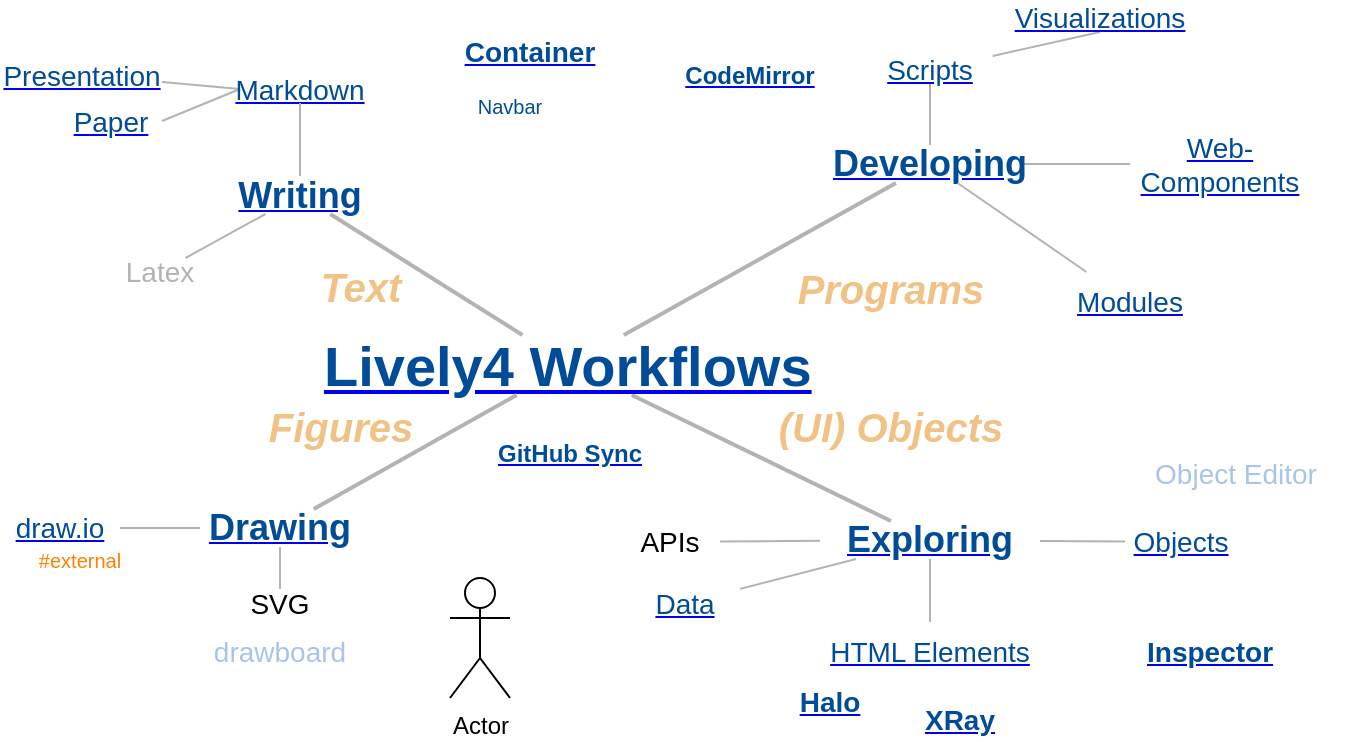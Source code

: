 <mxfile version="12.1.8" type="github" pages="1">
  <diagram name="Page-1" id="97a40813-6b03-0c74-37c1-0168de264b11">
    <mxGraphModel dx="700" dy="576" grid="1" gridSize="10" guides="1" tooltips="1" connect="1" arrows="1" fold="1" page="1" pageScale="1" pageWidth="700" pageHeight="400" background="#ffffff" math="0" shadow="0">
      <root>
        <mxCell id="0"/>
        <mxCell id="1" parent="0"/>
        <mxCell id="0TSWJhDB3ERVW5bUqQgN-13" style="edgeStyle=none;orthogonalLoop=1;jettySize=auto;html=1;endArrow=none;fontSize=18;fontColor=#808080;strokeWidth=2;strokeColor=#B3B3B3;" parent="1" source="0TSWJhDB3ERVW5bUqQgN-1" target="0TSWJhDB3ERVW5bUqQgN-2" edge="1">
          <mxGeometry relative="1" as="geometry"/>
        </mxCell>
        <mxCell id="0TSWJhDB3ERVW5bUqQgN-22" style="edgeStyle=none;orthogonalLoop=1;jettySize=auto;html=1;endArrow=none;strokeColor=#B3B3B3;strokeWidth=2;fontSize=18;fontColor=#808080;" parent="1" source="0TSWJhDB3ERVW5bUqQgN-1" target="0TSWJhDB3ERVW5bUqQgN-16" edge="1">
          <mxGeometry relative="1" as="geometry"/>
        </mxCell>
        <UserObject label="&lt;a href=&quot;../workflows/index.md&quot;&gt;&lt;font color=&quot;#004c99&quot;&gt;Lively4 Workflows&lt;/font&gt;&lt;/a&gt;" id="0TSWJhDB3ERVW5bUqQgN-1">
          <mxCell style="text;html=1;fontSize=28;fontColor=#004C99;fontStyle=1;verticalAlign=middle;" parent="1" vertex="1">
            <mxGeometry x="170" y="189.5" width="250" height="30" as="geometry"/>
          </mxCell>
        </UserObject>
        <mxCell id="DPRi2njI6-Kurb0PHNIT-4" style="edgeStyle=none;orthogonalLoop=1;jettySize=auto;html=1;endArrow=none;strokeColor=#B3B3B3;strokeWidth=1;fontSize=20;fontColor=#F0C286;" parent="1" source="0TSWJhDB3ERVW5bUqQgN-2" target="DPRi2njI6-Kurb0PHNIT-1" edge="1">
          <mxGeometry relative="1" as="geometry"/>
        </mxCell>
        <mxCell id="0TSWJhDB3ERVW5bUqQgN-2" value="&lt;b&gt;&lt;a href=&quot;../workflows/exploring.md&quot;&gt;&lt;font color=&quot;#004c99&quot;&gt;Exploring&lt;/font&gt;&lt;/a&gt;&lt;/b&gt;" style="text;html=1;strokeColor=none;fillColor=none;align=center;verticalAlign=middle;whiteSpace=wrap;rounded=0;fontSize=18;" parent="1" vertex="1">
          <mxGeometry x="420" y="282.5" width="110" height="19" as="geometry"/>
        </mxCell>
        <mxCell id="DPRi2njI6-Kurb0PHNIT-1" value="&lt;a href=&quot;../workflows/objects.md&quot;&gt;&lt;font color=&quot;#004c99&quot;&gt;Objects&lt;/font&gt;&lt;/a&gt;" style="text;html=1;strokeColor=none;fillColor=none;align=center;verticalAlign=middle;whiteSpace=wrap;rounded=0;fontSize=14;" parent="1" vertex="1">
          <mxGeometry x="572.5" y="283.5" width="55" height="19" as="geometry"/>
        </mxCell>
        <mxCell id="0TSWJhDB3ERVW5bUqQgN-36" value="&lt;a href=&quot;../tools/halo.md&quot;&gt;&lt;font color=&quot;#004c99&quot;&gt;Halo&lt;/font&gt;&lt;/a&gt;" style="text;html=1;strokeColor=none;fillColor=none;align=center;verticalAlign=middle;whiteSpace=wrap;rounded=0;fontSize=14;fontColor=#004C99;fontStyle=1" parent="1" vertex="1">
          <mxGeometry x="395" y="363" width="60" height="19" as="geometry"/>
        </mxCell>
        <mxCell id="0TSWJhDB3ERVW5bUqQgN-44" style="edgeStyle=none;orthogonalLoop=1;jettySize=auto;html=1;endArrow=none;strokeColor=#B3B3B3;strokeWidth=1;fontSize=14;fontColor=#004C99;" parent="1" source="0TSWJhDB3ERVW5bUqQgN-3" target="0TSWJhDB3ERVW5bUqQgN-43" edge="1">
          <mxGeometry relative="1" as="geometry"/>
        </mxCell>
        <mxCell id="0TSWJhDB3ERVW5bUqQgN-3" value="&lt;b&gt;&lt;a href=&quot;../workflows/drawing.md&quot;&gt;&lt;font color=&quot;#004c99&quot;&gt;Drawing&lt;/font&gt;&lt;/a&gt;&lt;/b&gt;" style="text;html=1;strokeColor=none;fillColor=none;align=center;verticalAlign=middle;whiteSpace=wrap;rounded=0;fontSize=18;" parent="1" vertex="1">
          <mxGeometry x="110" y="276.5" width="80" height="19" as="geometry"/>
        </mxCell>
        <mxCell id="0TSWJhDB3ERVW5bUqQgN-21" style="edgeStyle=none;orthogonalLoop=1;jettySize=auto;html=1;endArrow=none;strokeColor=#B3B3B3;strokeWidth=1;fontSize=18;fontColor=#808080;" parent="1" source="0TSWJhDB3ERVW5bUqQgN-4" target="0TSWJhDB3ERVW5bUqQgN-18" edge="1">
          <mxGeometry relative="1" as="geometry"/>
        </mxCell>
        <mxCell id="0TSWJhDB3ERVW5bUqQgN-4" value="&lt;b&gt;&lt;a href=&quot;../workflows/writing.md&quot;&gt;&lt;font color=&quot;#004c99&quot;&gt;Writing&lt;/font&gt;&lt;/a&gt;&lt;/b&gt;" style="text;html=1;strokeColor=none;fillColor=none;align=center;verticalAlign=middle;whiteSpace=wrap;rounded=0;fontSize=18;" parent="1" vertex="1">
          <mxGeometry x="90" y="110" width="140" height="19" as="geometry"/>
        </mxCell>
        <mxCell id="0TSWJhDB3ERVW5bUqQgN-12" value="" style="endArrow=none;html=1;fontSize=18;fontColor=#808080;strokeColor=#B3B3B3;strokeWidth=2;" parent="1" source="0TSWJhDB3ERVW5bUqQgN-4" target="0TSWJhDB3ERVW5bUqQgN-1" edge="1">
          <mxGeometry width="50" height="50" relative="1" as="geometry">
            <mxPoint x="233.182" y="319.5" as="sourcePoint"/>
            <mxPoint x="298.636" y="239.5" as="targetPoint"/>
          </mxGeometry>
        </mxCell>
        <mxCell id="0TSWJhDB3ERVW5bUqQgN-14" value="#external" style="text;html=1;strokeColor=none;fillColor=none;align=center;verticalAlign=middle;whiteSpace=wrap;rounded=0;fontSize=10;fontColor=#FF8000;" parent="1" vertex="1">
          <mxGeometry x="25" y="296.5" width="50" height="10" as="geometry"/>
        </mxCell>
        <mxCell id="0TSWJhDB3ERVW5bUqQgN-24" value="" style="edgeStyle=none;orthogonalLoop=1;jettySize=auto;html=1;endArrow=none;strokeColor=#B3B3B3;strokeWidth=1;fontSize=18;fontColor=#808080;" parent="1" source="0TSWJhDB3ERVW5bUqQgN-15" target="0TSWJhDB3ERVW5bUqQgN-3" edge="1">
          <mxGeometry relative="1" as="geometry">
            <mxPoint x="-11" y="286.5" as="targetPoint"/>
          </mxGeometry>
        </mxCell>
        <mxCell id="0TSWJhDB3ERVW5bUqQgN-15" value="&lt;a href=&quot;../workflows/drawio.md&quot;&gt;&lt;font color=&quot;#004c99&quot;&gt;draw.io&lt;/font&gt;&lt;/a&gt;" style="text;html=1;strokeColor=none;fillColor=none;align=center;verticalAlign=middle;whiteSpace=wrap;rounded=0;fontSize=14;" parent="1" vertex="1">
          <mxGeometry x="10" y="279" width="60" height="14" as="geometry"/>
        </mxCell>
        <mxCell id="0TSWJhDB3ERVW5bUqQgN-31" style="edgeStyle=none;orthogonalLoop=1;jettySize=auto;html=1;endArrow=none;strokeColor=#B3B3B3;strokeWidth=1;fontSize=18;fontColor=#808080;" parent="1" source="0TSWJhDB3ERVW5bUqQgN-16" target="0TSWJhDB3ERVW5bUqQgN-27" edge="1">
          <mxGeometry relative="1" as="geometry"/>
        </mxCell>
        <UserObject label="&lt;b&gt;&lt;a href=&quot;../workflows/developing.md&quot;&gt;&lt;font color=&quot;#004c99&quot;&gt;Developing&lt;/font&gt;&lt;/a&gt;&lt;/b&gt;" id="0TSWJhDB3ERVW5bUqQgN-16">
          <mxCell style="text;html=1;strokeColor=none;fillColor=none;align=center;verticalAlign=middle;whiteSpace=wrap;rounded=0;fontSize=18;fontColor=#000000;" parent="1" vertex="1">
            <mxGeometry x="430" y="94.5" width="90" height="19" as="geometry"/>
          </mxCell>
        </UserObject>
        <mxCell id="FIq0eb9bhNBDXf4jX-hK-5" style="edgeStyle=none;orthogonalLoop=1;jettySize=auto;html=1;endArrow=none;strokeColor=#B3B3B3;strokeWidth=1;fontSize=18;fontColor=#808080;exitX=0;exitY=0.5;exitDx=0;exitDy=0;entryX=0.5;entryY=0;entryDx=0;entryDy=0;" parent="1" source="0TSWJhDB3ERVW5bUqQgN-17" target="FIq0eb9bhNBDXf4jX-hK-3" edge="1">
          <mxGeometry relative="1" as="geometry"/>
        </mxCell>
        <mxCell id="FIq0eb9bhNBDXf4jX-hK-6" style="edgeStyle=none;orthogonalLoop=1;jettySize=auto;html=1;endArrow=none;strokeColor=#B3B3B3;strokeWidth=1;fontSize=18;fontColor=#808080;exitX=0;exitY=0.5;exitDx=0;exitDy=0;entryX=1;entryY=0.75;entryDx=0;entryDy=0;" parent="1" source="0TSWJhDB3ERVW5bUqQgN-17" target="FIq0eb9bhNBDXf4jX-hK-1" edge="1">
          <mxGeometry relative="1" as="geometry">
            <mxPoint x="110" y="43" as="targetPoint"/>
          </mxGeometry>
        </mxCell>
        <mxCell id="0TSWJhDB3ERVW5bUqQgN-17" value="&lt;a href=&quot;../workflows/markdown.md&quot;&gt;&lt;font color=&quot;#004c99&quot;&gt;Markdown&lt;/font&gt;&lt;/a&gt;" style="text;html=1;strokeColor=none;fillColor=none;align=center;verticalAlign=middle;whiteSpace=wrap;rounded=0;fontSize=14;" parent="1" vertex="1">
          <mxGeometry x="130" y="59.5" width="60" height="14" as="geometry"/>
        </mxCell>
        <mxCell id="0TSWJhDB3ERVW5bUqQgN-18" value="Latex" style="text;html=1;strokeColor=none;fillColor=none;align=center;verticalAlign=middle;whiteSpace=wrap;rounded=0;fontSize=14;fontColor=#B3B3B3;" parent="1" vertex="1">
          <mxGeometry x="50" y="151" width="80" height="14" as="geometry"/>
        </mxCell>
        <mxCell id="0TSWJhDB3ERVW5bUqQgN-19" value="" style="endArrow=none;html=1;fontSize=18;fontColor=#808080;strokeColor=#B3B3B3;strokeWidth=2;" parent="1" source="0TSWJhDB3ERVW5bUqQgN-3" target="0TSWJhDB3ERVW5bUqQgN-1" edge="1">
          <mxGeometry width="50" height="50" relative="1" as="geometry">
            <mxPoint x="214.95" y="300" as="sourcePoint"/>
            <mxPoint x="285.1" y="229.5" as="targetPoint"/>
          </mxGeometry>
        </mxCell>
        <mxCell id="0TSWJhDB3ERVW5bUqQgN-20" value="" style="endArrow=none;html=1;fontSize=18;fontColor=#808080;strokeColor=#B3B3B3;strokeWidth=1;" parent="1" source="0TSWJhDB3ERVW5bUqQgN-17" target="0TSWJhDB3ERVW5bUqQgN-4" edge="1">
          <mxGeometry width="50" height="50" relative="1" as="geometry">
            <mxPoint x="324.95" y="210.5" as="sourcePoint"/>
            <mxPoint x="395.1" y="140" as="targetPoint"/>
          </mxGeometry>
        </mxCell>
        <mxCell id="0TSWJhDB3ERVW5bUqQgN-25" value="&lt;font color=&quot;#a9c4eb&quot;&gt;drawboard&lt;/font&gt;" style="text;html=1;strokeColor=none;fillColor=none;align=center;verticalAlign=middle;whiteSpace=wrap;rounded=0;fontSize=14;fontColor=#004C99;fontStyle=0;strokeOpacity=80;fillOpacity=80;" parent="1" vertex="1">
          <mxGeometry x="110" y="341" width="80" height="14" as="geometry"/>
        </mxCell>
        <mxCell id="0TSWJhDB3ERVW5bUqQgN-27" value="&lt;a href=&quot;../workflows/web-components.md&quot;&gt;&lt;font color=&quot;#004c99&quot;&gt;Web-Components&lt;/font&gt;&lt;/a&gt;" style="text;html=1;strokeColor=none;fillColor=none;align=center;verticalAlign=middle;whiteSpace=wrap;rounded=0;fontSize=14;" parent="1" vertex="1">
          <mxGeometry x="575" y="89" width="90" height="30" as="geometry"/>
        </mxCell>
        <mxCell id="0TSWJhDB3ERVW5bUqQgN-28" value="" style="endArrow=none;html=1;fontSize=18;fontColor=#808080;strokeColor=#B3B3B3;strokeWidth=1;" parent="1" source="0TSWJhDB3ERVW5bUqQgN-29" target="0TSWJhDB3ERVW5bUqQgN-16" edge="1">
          <mxGeometry width="50" height="50" relative="1" as="geometry">
            <mxPoint x="440" y="70" as="sourcePoint"/>
            <mxPoint x="188.25" y="120" as="targetPoint"/>
          </mxGeometry>
        </mxCell>
        <mxCell id="FIq0eb9bhNBDXf4jX-hK-11" style="edgeStyle=none;orthogonalLoop=1;jettySize=auto;html=1;entryX=0.5;entryY=1;entryDx=0;entryDy=0;endArrow=none;strokeColor=#B3B3B3;strokeWidth=1;fontSize=18;fontColor=#808080;" parent="1" source="0TSWJhDB3ERVW5bUqQgN-29" target="FIq0eb9bhNBDXf4jX-hK-10" edge="1">
          <mxGeometry relative="1" as="geometry"/>
        </mxCell>
        <mxCell id="0TSWJhDB3ERVW5bUqQgN-29" value="&lt;a href=&quot;../workflows/scripts.md&quot;&gt;&lt;font color=&quot;#004c99&quot;&gt;Scripts&lt;/font&gt;&lt;/a&gt;" style="text;html=1;strokeColor=none;fillColor=none;align=center;verticalAlign=middle;whiteSpace=wrap;rounded=0;fontSize=14;" parent="1" vertex="1">
          <mxGeometry x="435" y="50" width="80" height="14" as="geometry"/>
        </mxCell>
        <mxCell id="0TSWJhDB3ERVW5bUqQgN-32" value="&lt;a href=&quot;../workflows/modules.md&quot;&gt;&lt;font color=&quot;#004c99&quot;&gt;Modules&lt;/font&gt;&lt;/a&gt;" style="text;html=1;strokeColor=none;fillColor=none;align=center;verticalAlign=middle;whiteSpace=wrap;rounded=0;fontSize=14;" parent="1" vertex="1">
          <mxGeometry x="530" y="158" width="90" height="30" as="geometry"/>
        </mxCell>
        <mxCell id="0TSWJhDB3ERVW5bUqQgN-33" style="edgeStyle=none;orthogonalLoop=1;jettySize=auto;html=1;endArrow=none;strokeColor=#B3B3B3;strokeWidth=1;fontSize=18;fontColor=#808080;" parent="1" source="0TSWJhDB3ERVW5bUqQgN-16" target="0TSWJhDB3ERVW5bUqQgN-32" edge="1">
          <mxGeometry relative="1" as="geometry">
            <mxPoint x="590.0" y="120" as="sourcePoint"/>
            <mxPoint x="620.0" y="120" as="targetPoint"/>
          </mxGeometry>
        </mxCell>
        <mxCell id="0TSWJhDB3ERVW5bUqQgN-38" value="&lt;a href=&quot;../tools/container.md&quot;&gt;&lt;font color=&quot;#004c99&quot;&gt;Inspector&lt;/font&gt;&lt;/a&gt;" style="text;html=1;strokeColor=none;fillColor=none;align=center;verticalAlign=middle;whiteSpace=wrap;rounded=0;fontSize=14;fontColor=#004C99;fontStyle=1;" parent="1" vertex="1">
          <mxGeometry x="585" y="338.5" width="60" height="19" as="geometry"/>
        </mxCell>
        <mxCell id="0TSWJhDB3ERVW5bUqQgN-40" value="&lt;a href=&quot;../tools/container.md&quot;&gt;&lt;font color=&quot;#004c99&quot;&gt;Container&lt;/font&gt;&lt;/a&gt;" style="text;html=1;strokeColor=none;fillColor=none;align=center;verticalAlign=middle;whiteSpace=wrap;rounded=0;fontSize=14;fontColor=#004C99;fontStyle=1;" parent="1" vertex="1">
          <mxGeometry x="230" y="38" width="90" height="19" as="geometry"/>
        </mxCell>
        <mxCell id="0TSWJhDB3ERVW5bUqQgN-41" value="&lt;font style=&quot;font-size: 10px ; font-weight: normal&quot;&gt;Navbar&lt;/font&gt;" style="text;html=1;strokeColor=none;fillColor=none;align=center;verticalAlign=middle;whiteSpace=wrap;rounded=0;fontSize=14;fontColor=#004C99;fontStyle=1;" parent="1" vertex="1">
          <mxGeometry x="220" y="64" width="90" height="19" as="geometry"/>
        </mxCell>
        <mxCell id="0TSWJhDB3ERVW5bUqQgN-42" value="&lt;a href=&quot;../tools/codemirror.md&quot;&gt;&lt;font color=&quot;#004c99&quot;&gt;CodeMirror&lt;/font&gt;&lt;/a&gt;" style="text;html=1;strokeColor=none;fillColor=none;align=center;verticalAlign=middle;whiteSpace=wrap;rounded=0;fontSize=12;fontColor=#004C99;fontStyle=1;" parent="1" vertex="1">
          <mxGeometry x="340" y="50" width="90" height="19" as="geometry"/>
        </mxCell>
        <mxCell id="0TSWJhDB3ERVW5bUqQgN-43" value="SVG" style="text;html=1;strokeColor=none;fillColor=none;align=center;verticalAlign=middle;whiteSpace=wrap;rounded=0;fontSize=14;fontColor=#000000;" parent="1" vertex="1">
          <mxGeometry x="110" y="316.5" width="80" height="14" as="geometry"/>
        </mxCell>
        <mxCell id="0TSWJhDB3ERVW5bUqQgN-49" value="Programs" style="text;html=1;fontSize=20;fontColor=#F0C286;rounded=0;align=center;verticalAlign=middle;fontStyle=3;" parent="1" vertex="1">
          <mxGeometry x="410" y="151" width="90" height="30" as="geometry"/>
        </mxCell>
        <mxCell id="0TSWJhDB3ERVW5bUqQgN-52" value="Figures" style="text;html=1;fontSize=20;fontColor=#F0C286;rounded=0;fontStyle=3;align=center;verticalAlign=middle;" parent="1" vertex="1">
          <mxGeometry x="145" y="219.5" width="70" height="30" as="geometry"/>
        </mxCell>
        <mxCell id="0TSWJhDB3ERVW5bUqQgN-53" value="Text" style="text;html=1;fontSize=20;fontColor=#F0C286;rounded=0;fontStyle=3;align=center;verticalAlign=middle;" parent="1" vertex="1">
          <mxGeometry x="165" y="150" width="50" height="30" as="geometry"/>
        </mxCell>
        <mxCell id="0TSWJhDB3ERVW5bUqQgN-54" value="(UI) Objects" style="text;html=1;fontSize=20;fontColor=#F0C286;rounded=0;align=center;verticalAlign=middle;fontStyle=3;" parent="1" vertex="1">
          <mxGeometry x="410" y="219.5" width="90" height="30" as="geometry"/>
        </mxCell>
        <mxCell id="0TSWJhDB3ERVW5bUqQgN-57" style="edgeStyle=none;orthogonalLoop=1;jettySize=auto;html=1;endArrow=none;strokeColor=#B3B3B3;strokeWidth=1;fontSize=20;fontColor=#F0C286;" parent="1" source="0TSWJhDB3ERVW5bUqQgN-56" target="0TSWJhDB3ERVW5bUqQgN-2" edge="1">
          <mxGeometry relative="1" as="geometry"/>
        </mxCell>
        <mxCell id="0TSWJhDB3ERVW5bUqQgN-56" value="&lt;a href=&quot;../workflows/html-elements.md&quot;&gt;&lt;font color=&quot;#004c99&quot;&gt;HTML Elements&lt;/font&gt;&lt;/a&gt;" style="text;html=1;strokeColor=none;fillColor=none;align=center;verticalAlign=middle;whiteSpace=wrap;rounded=0;fontSize=14;" parent="1" vertex="1">
          <mxGeometry x="410" y="333" width="130" height="30" as="geometry"/>
        </mxCell>
        <mxCell id="DPRi2njI6-Kurb0PHNIT-8" style="edgeStyle=none;orthogonalLoop=1;jettySize=auto;html=1;endArrow=none;strokeColor=#B3B3B3;strokeWidth=1;fontSize=20;fontColor=#F0C286;" parent="1" source="0TSWJhDB3ERVW5bUqQgN-61" target="0TSWJhDB3ERVW5bUqQgN-2" edge="1">
          <mxGeometry relative="1" as="geometry"/>
        </mxCell>
        <mxCell id="0TSWJhDB3ERVW5bUqQgN-61" value="APIs" style="text;html=1;strokeColor=none;fillColor=none;align=center;verticalAlign=middle;whiteSpace=wrap;rounded=0;fontSize=14;" parent="1" vertex="1">
          <mxGeometry x="320" y="278" width="50" height="30" as="geometry"/>
        </mxCell>
        <mxCell id="0TSWJhDB3ERVW5bUqQgN-62" value="&lt;a href=&quot;../tools/sync.md&quot;&gt;&lt;font color=&quot;#004c99&quot;&gt;GitHub Sync&lt;/font&gt;&lt;/a&gt;" style="text;html=1;strokeColor=none;fillColor=none;align=center;verticalAlign=middle;whiteSpace=wrap;rounded=0;fontSize=12;fontColor=#004C99;fontStyle=1;" parent="1" vertex="1">
          <mxGeometry x="250" y="239.5" width="90" height="19" as="geometry"/>
        </mxCell>
        <mxCell id="0TSWJhDB3ERVW5bUqQgN-68" value="&lt;font color=&quot;#a9c4eb&quot;&gt;Object Editor&lt;/font&gt;" style="text;html=1;strokeColor=none;fillColor=none;align=center;verticalAlign=middle;whiteSpace=wrap;rounded=0;fontSize=14;fontColor=#004C99;fontStyle=0;strokeOpacity=80;fillOpacity=80;" parent="1" vertex="1">
          <mxGeometry x="572.5" y="251.5" width="110" height="14" as="geometry"/>
        </mxCell>
        <mxCell id="0TSWJhDB3ERVW5bUqQgN-69" value="&lt;a href=&quot;../tools/xray.md&quot;&gt;&lt;font color=&quot;#004c99&quot;&gt;XRay&lt;/font&gt;&lt;/a&gt;" style="text;html=1;strokeColor=none;fillColor=none;align=center;verticalAlign=middle;whiteSpace=wrap;rounded=0;fontSize=14;fontColor=#004C99;fontStyle=1;" parent="1" vertex="1">
          <mxGeometry x="460" y="372.5" width="60" height="19" as="geometry"/>
        </mxCell>
        <mxCell id="DPRi2njI6-Kurb0PHNIT-7" style="edgeStyle=none;orthogonalLoop=1;jettySize=auto;html=1;endArrow=none;strokeColor=#B3B3B3;strokeWidth=1;fontSize=20;fontColor=#F0C286;" parent="1" source="DPRi2njI6-Kurb0PHNIT-6" target="0TSWJhDB3ERVW5bUqQgN-2" edge="1">
          <mxGeometry relative="1" as="geometry"/>
        </mxCell>
        <mxCell id="DPRi2njI6-Kurb0PHNIT-6" value="&lt;a href=&quot;../workflows/data.md&quot;&gt;&lt;font color=&quot;#004c99&quot;&gt;Data&lt;/font&gt;&lt;/a&gt;" style="text;html=1;strokeColor=none;fillColor=none;align=center;verticalAlign=middle;whiteSpace=wrap;rounded=0;fontSize=14;" parent="1" vertex="1">
          <mxGeometry x="325" y="314" width="55" height="19" as="geometry"/>
        </mxCell>
        <mxCell id="FIq0eb9bhNBDXf4jX-hK-1" value="&lt;a href=&quot;../workflows/presentation.md&quot;&gt;&lt;font color=&quot;#004c99&quot;&gt;Presentation&lt;/font&gt;&lt;/a&gt;" style="text;html=1;strokeColor=none;fillColor=none;align=center;verticalAlign=middle;whiteSpace=wrap;rounded=0;fontSize=14;" parent="1" vertex="1">
          <mxGeometry x="11" y="52.5" width="80" height="14" as="geometry"/>
        </mxCell>
        <mxCell id="FIq0eb9bhNBDXf4jX-hK-3" value="&lt;a href=&quot;../workflows/paper.md&quot;&gt;&lt;font color=&quot;#004c99&quot;&gt;Paper&lt;/font&gt;&lt;/a&gt;" style="text;html=1;strokeColor=none;fillColor=none;align=center;verticalAlign=middle;whiteSpace=wrap;rounded=0;fontSize=14;direction=south;" parent="1" vertex="1">
          <mxGeometry x="40" y="75.5" width="51" height="14" as="geometry"/>
        </mxCell>
        <mxCell id="FIq0eb9bhNBDXf4jX-hK-10" value="&lt;a href=&quot;../workflows/visualizations.md&quot;&gt;&lt;font color=&quot;#004c99&quot;&gt;Visualizations&lt;/font&gt;&lt;/a&gt;" style="text;html=1;strokeColor=none;fillColor=none;align=center;verticalAlign=middle;whiteSpace=wrap;rounded=0;fontSize=14;" parent="1" vertex="1">
          <mxGeometry x="520" y="24" width="80" height="14" as="geometry"/>
        </mxCell>
        <mxCell id="lmociooFrNM0FYQ84Mio-1" value="Actor" style="shape=umlActor;verticalLabelPosition=bottom;labelBackgroundColor=#ffffff;verticalAlign=top;html=1;outlineConnect=0;" vertex="1" parent="1">
          <mxGeometry x="235" y="311" width="30" height="60" as="geometry"/>
        </mxCell>
      </root>
    </mxGraphModel>
  </diagram>
</mxfile>

